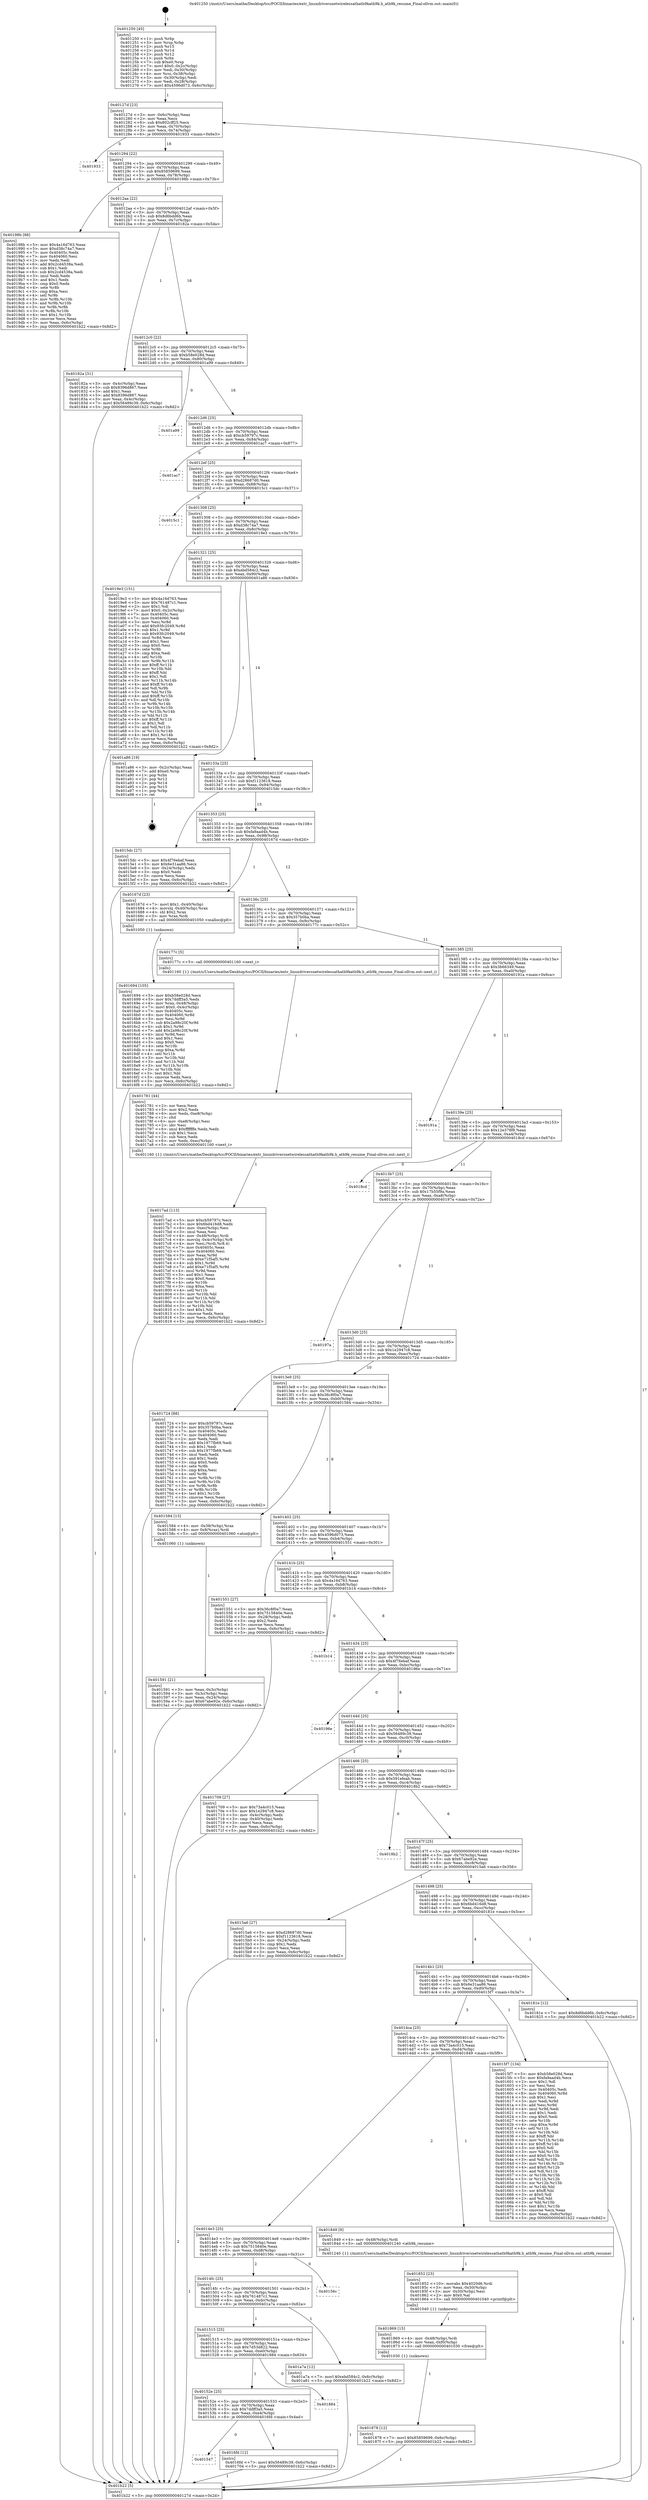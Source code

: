 digraph "0x401250" {
  label = "0x401250 (/mnt/c/Users/mathe/Desktop/tcc/POCII/binaries/extr_linuxdriversnetwirelessathath9kath9k.h_ath9k_resume_Final-ollvm.out::main(0))"
  labelloc = "t"
  node[shape=record]

  Entry [label="",width=0.3,height=0.3,shape=circle,fillcolor=black,style=filled]
  "0x40127d" [label="{
     0x40127d [23]\l
     | [instrs]\l
     &nbsp;&nbsp;0x40127d \<+3\>: mov -0x6c(%rbp),%eax\l
     &nbsp;&nbsp;0x401280 \<+2\>: mov %eax,%ecx\l
     &nbsp;&nbsp;0x401282 \<+6\>: sub $0x802cff25,%ecx\l
     &nbsp;&nbsp;0x401288 \<+3\>: mov %eax,-0x70(%rbp)\l
     &nbsp;&nbsp;0x40128b \<+3\>: mov %ecx,-0x74(%rbp)\l
     &nbsp;&nbsp;0x40128e \<+6\>: je 0000000000401933 \<main+0x6e3\>\l
  }"]
  "0x401933" [label="{
     0x401933\l
  }", style=dashed]
  "0x401294" [label="{
     0x401294 [22]\l
     | [instrs]\l
     &nbsp;&nbsp;0x401294 \<+5\>: jmp 0000000000401299 \<main+0x49\>\l
     &nbsp;&nbsp;0x401299 \<+3\>: mov -0x70(%rbp),%eax\l
     &nbsp;&nbsp;0x40129c \<+5\>: sub $0x85859699,%eax\l
     &nbsp;&nbsp;0x4012a1 \<+3\>: mov %eax,-0x78(%rbp)\l
     &nbsp;&nbsp;0x4012a4 \<+6\>: je 000000000040198b \<main+0x73b\>\l
  }"]
  Exit [label="",width=0.3,height=0.3,shape=circle,fillcolor=black,style=filled,peripheries=2]
  "0x40198b" [label="{
     0x40198b [88]\l
     | [instrs]\l
     &nbsp;&nbsp;0x40198b \<+5\>: mov $0x4a16d763,%eax\l
     &nbsp;&nbsp;0x401990 \<+5\>: mov $0xd38c74a7,%ecx\l
     &nbsp;&nbsp;0x401995 \<+7\>: mov 0x40405c,%edx\l
     &nbsp;&nbsp;0x40199c \<+7\>: mov 0x404060,%esi\l
     &nbsp;&nbsp;0x4019a3 \<+2\>: mov %edx,%edi\l
     &nbsp;&nbsp;0x4019a5 \<+6\>: add $0x2cd4538a,%edi\l
     &nbsp;&nbsp;0x4019ab \<+3\>: sub $0x1,%edi\l
     &nbsp;&nbsp;0x4019ae \<+6\>: sub $0x2cd4538a,%edi\l
     &nbsp;&nbsp;0x4019b4 \<+3\>: imul %edi,%edx\l
     &nbsp;&nbsp;0x4019b7 \<+3\>: and $0x1,%edx\l
     &nbsp;&nbsp;0x4019ba \<+3\>: cmp $0x0,%edx\l
     &nbsp;&nbsp;0x4019bd \<+4\>: sete %r8b\l
     &nbsp;&nbsp;0x4019c1 \<+3\>: cmp $0xa,%esi\l
     &nbsp;&nbsp;0x4019c4 \<+4\>: setl %r9b\l
     &nbsp;&nbsp;0x4019c8 \<+3\>: mov %r8b,%r10b\l
     &nbsp;&nbsp;0x4019cb \<+3\>: and %r9b,%r10b\l
     &nbsp;&nbsp;0x4019ce \<+3\>: xor %r9b,%r8b\l
     &nbsp;&nbsp;0x4019d1 \<+3\>: or %r8b,%r10b\l
     &nbsp;&nbsp;0x4019d4 \<+4\>: test $0x1,%r10b\l
     &nbsp;&nbsp;0x4019d8 \<+3\>: cmovne %ecx,%eax\l
     &nbsp;&nbsp;0x4019db \<+3\>: mov %eax,-0x6c(%rbp)\l
     &nbsp;&nbsp;0x4019de \<+5\>: jmp 0000000000401b22 \<main+0x8d2\>\l
  }"]
  "0x4012aa" [label="{
     0x4012aa [22]\l
     | [instrs]\l
     &nbsp;&nbsp;0x4012aa \<+5\>: jmp 00000000004012af \<main+0x5f\>\l
     &nbsp;&nbsp;0x4012af \<+3\>: mov -0x70(%rbp),%eax\l
     &nbsp;&nbsp;0x4012b2 \<+5\>: sub $0x8d6bdd6b,%eax\l
     &nbsp;&nbsp;0x4012b7 \<+3\>: mov %eax,-0x7c(%rbp)\l
     &nbsp;&nbsp;0x4012ba \<+6\>: je 000000000040182a \<main+0x5da\>\l
  }"]
  "0x401878" [label="{
     0x401878 [12]\l
     | [instrs]\l
     &nbsp;&nbsp;0x401878 \<+7\>: movl $0x85859699,-0x6c(%rbp)\l
     &nbsp;&nbsp;0x40187f \<+5\>: jmp 0000000000401b22 \<main+0x8d2\>\l
  }"]
  "0x40182a" [label="{
     0x40182a [31]\l
     | [instrs]\l
     &nbsp;&nbsp;0x40182a \<+3\>: mov -0x4c(%rbp),%eax\l
     &nbsp;&nbsp;0x40182d \<+5\>: sub $0x8396d867,%eax\l
     &nbsp;&nbsp;0x401832 \<+3\>: add $0x1,%eax\l
     &nbsp;&nbsp;0x401835 \<+5\>: add $0x8396d867,%eax\l
     &nbsp;&nbsp;0x40183a \<+3\>: mov %eax,-0x4c(%rbp)\l
     &nbsp;&nbsp;0x40183d \<+7\>: movl $0x56489c39,-0x6c(%rbp)\l
     &nbsp;&nbsp;0x401844 \<+5\>: jmp 0000000000401b22 \<main+0x8d2\>\l
  }"]
  "0x4012c0" [label="{
     0x4012c0 [22]\l
     | [instrs]\l
     &nbsp;&nbsp;0x4012c0 \<+5\>: jmp 00000000004012c5 \<main+0x75\>\l
     &nbsp;&nbsp;0x4012c5 \<+3\>: mov -0x70(%rbp),%eax\l
     &nbsp;&nbsp;0x4012c8 \<+5\>: sub $0xb58e028d,%eax\l
     &nbsp;&nbsp;0x4012cd \<+3\>: mov %eax,-0x80(%rbp)\l
     &nbsp;&nbsp;0x4012d0 \<+6\>: je 0000000000401a99 \<main+0x849\>\l
  }"]
  "0x401869" [label="{
     0x401869 [15]\l
     | [instrs]\l
     &nbsp;&nbsp;0x401869 \<+4\>: mov -0x48(%rbp),%rdi\l
     &nbsp;&nbsp;0x40186d \<+6\>: mov %eax,-0xf0(%rbp)\l
     &nbsp;&nbsp;0x401873 \<+5\>: call 0000000000401030 \<free@plt\>\l
     | [calls]\l
     &nbsp;&nbsp;0x401030 \{1\} (unknown)\l
  }"]
  "0x401a99" [label="{
     0x401a99\l
  }", style=dashed]
  "0x4012d6" [label="{
     0x4012d6 [25]\l
     | [instrs]\l
     &nbsp;&nbsp;0x4012d6 \<+5\>: jmp 00000000004012db \<main+0x8b\>\l
     &nbsp;&nbsp;0x4012db \<+3\>: mov -0x70(%rbp),%eax\l
     &nbsp;&nbsp;0x4012de \<+5\>: sub $0xcb59797c,%eax\l
     &nbsp;&nbsp;0x4012e3 \<+6\>: mov %eax,-0x84(%rbp)\l
     &nbsp;&nbsp;0x4012e9 \<+6\>: je 0000000000401ac7 \<main+0x877\>\l
  }"]
  "0x401852" [label="{
     0x401852 [23]\l
     | [instrs]\l
     &nbsp;&nbsp;0x401852 \<+10\>: movabs $0x4020d6,%rdi\l
     &nbsp;&nbsp;0x40185c \<+3\>: mov %eax,-0x50(%rbp)\l
     &nbsp;&nbsp;0x40185f \<+3\>: mov -0x50(%rbp),%esi\l
     &nbsp;&nbsp;0x401862 \<+2\>: mov $0x0,%al\l
     &nbsp;&nbsp;0x401864 \<+5\>: call 0000000000401040 \<printf@plt\>\l
     | [calls]\l
     &nbsp;&nbsp;0x401040 \{1\} (unknown)\l
  }"]
  "0x401ac7" [label="{
     0x401ac7\l
  }", style=dashed]
  "0x4012ef" [label="{
     0x4012ef [25]\l
     | [instrs]\l
     &nbsp;&nbsp;0x4012ef \<+5\>: jmp 00000000004012f4 \<main+0xa4\>\l
     &nbsp;&nbsp;0x4012f4 \<+3\>: mov -0x70(%rbp),%eax\l
     &nbsp;&nbsp;0x4012f7 \<+5\>: sub $0xd28687d0,%eax\l
     &nbsp;&nbsp;0x4012fc \<+6\>: mov %eax,-0x88(%rbp)\l
     &nbsp;&nbsp;0x401302 \<+6\>: je 00000000004015c1 \<main+0x371\>\l
  }"]
  "0x4017ad" [label="{
     0x4017ad [113]\l
     | [instrs]\l
     &nbsp;&nbsp;0x4017ad \<+5\>: mov $0xcb59797c,%ecx\l
     &nbsp;&nbsp;0x4017b2 \<+5\>: mov $0x6bd416d8,%edx\l
     &nbsp;&nbsp;0x4017b7 \<+6\>: mov -0xec(%rbp),%esi\l
     &nbsp;&nbsp;0x4017bd \<+3\>: imul %eax,%esi\l
     &nbsp;&nbsp;0x4017c0 \<+4\>: mov -0x48(%rbp),%rdi\l
     &nbsp;&nbsp;0x4017c4 \<+4\>: movslq -0x4c(%rbp),%r8\l
     &nbsp;&nbsp;0x4017c8 \<+4\>: mov %esi,(%rdi,%r8,4)\l
     &nbsp;&nbsp;0x4017cc \<+7\>: mov 0x40405c,%eax\l
     &nbsp;&nbsp;0x4017d3 \<+7\>: mov 0x404060,%esi\l
     &nbsp;&nbsp;0x4017da \<+3\>: mov %eax,%r9d\l
     &nbsp;&nbsp;0x4017dd \<+7\>: sub $0xe71f5af5,%r9d\l
     &nbsp;&nbsp;0x4017e4 \<+4\>: sub $0x1,%r9d\l
     &nbsp;&nbsp;0x4017e8 \<+7\>: add $0xe71f5af5,%r9d\l
     &nbsp;&nbsp;0x4017ef \<+4\>: imul %r9d,%eax\l
     &nbsp;&nbsp;0x4017f3 \<+3\>: and $0x1,%eax\l
     &nbsp;&nbsp;0x4017f6 \<+3\>: cmp $0x0,%eax\l
     &nbsp;&nbsp;0x4017f9 \<+4\>: sete %r10b\l
     &nbsp;&nbsp;0x4017fd \<+3\>: cmp $0xa,%esi\l
     &nbsp;&nbsp;0x401800 \<+4\>: setl %r11b\l
     &nbsp;&nbsp;0x401804 \<+3\>: mov %r10b,%bl\l
     &nbsp;&nbsp;0x401807 \<+3\>: and %r11b,%bl\l
     &nbsp;&nbsp;0x40180a \<+3\>: xor %r11b,%r10b\l
     &nbsp;&nbsp;0x40180d \<+3\>: or %r10b,%bl\l
     &nbsp;&nbsp;0x401810 \<+3\>: test $0x1,%bl\l
     &nbsp;&nbsp;0x401813 \<+3\>: cmovne %edx,%ecx\l
     &nbsp;&nbsp;0x401816 \<+3\>: mov %ecx,-0x6c(%rbp)\l
     &nbsp;&nbsp;0x401819 \<+5\>: jmp 0000000000401b22 \<main+0x8d2\>\l
  }"]
  "0x4015c1" [label="{
     0x4015c1\l
  }", style=dashed]
  "0x401308" [label="{
     0x401308 [25]\l
     | [instrs]\l
     &nbsp;&nbsp;0x401308 \<+5\>: jmp 000000000040130d \<main+0xbd\>\l
     &nbsp;&nbsp;0x40130d \<+3\>: mov -0x70(%rbp),%eax\l
     &nbsp;&nbsp;0x401310 \<+5\>: sub $0xd38c74a7,%eax\l
     &nbsp;&nbsp;0x401315 \<+6\>: mov %eax,-0x8c(%rbp)\l
     &nbsp;&nbsp;0x40131b \<+6\>: je 00000000004019e3 \<main+0x793\>\l
  }"]
  "0x401781" [label="{
     0x401781 [44]\l
     | [instrs]\l
     &nbsp;&nbsp;0x401781 \<+2\>: xor %ecx,%ecx\l
     &nbsp;&nbsp;0x401783 \<+5\>: mov $0x2,%edx\l
     &nbsp;&nbsp;0x401788 \<+6\>: mov %edx,-0xe8(%rbp)\l
     &nbsp;&nbsp;0x40178e \<+1\>: cltd\l
     &nbsp;&nbsp;0x40178f \<+6\>: mov -0xe8(%rbp),%esi\l
     &nbsp;&nbsp;0x401795 \<+2\>: idiv %esi\l
     &nbsp;&nbsp;0x401797 \<+6\>: imul $0xfffffffe,%edx,%edx\l
     &nbsp;&nbsp;0x40179d \<+3\>: sub $0x1,%ecx\l
     &nbsp;&nbsp;0x4017a0 \<+2\>: sub %ecx,%edx\l
     &nbsp;&nbsp;0x4017a2 \<+6\>: mov %edx,-0xec(%rbp)\l
     &nbsp;&nbsp;0x4017a8 \<+5\>: call 0000000000401160 \<next_i\>\l
     | [calls]\l
     &nbsp;&nbsp;0x401160 \{1\} (/mnt/c/Users/mathe/Desktop/tcc/POCII/binaries/extr_linuxdriversnetwirelessathath9kath9k.h_ath9k_resume_Final-ollvm.out::next_i)\l
  }"]
  "0x4019e3" [label="{
     0x4019e3 [151]\l
     | [instrs]\l
     &nbsp;&nbsp;0x4019e3 \<+5\>: mov $0x4a16d763,%eax\l
     &nbsp;&nbsp;0x4019e8 \<+5\>: mov $0x761487c1,%ecx\l
     &nbsp;&nbsp;0x4019ed \<+2\>: mov $0x1,%dl\l
     &nbsp;&nbsp;0x4019ef \<+7\>: movl $0x0,-0x2c(%rbp)\l
     &nbsp;&nbsp;0x4019f6 \<+7\>: mov 0x40405c,%esi\l
     &nbsp;&nbsp;0x4019fd \<+7\>: mov 0x404060,%edi\l
     &nbsp;&nbsp;0x401a04 \<+3\>: mov %esi,%r8d\l
     &nbsp;&nbsp;0x401a07 \<+7\>: add $0x93fc2049,%r8d\l
     &nbsp;&nbsp;0x401a0e \<+4\>: sub $0x1,%r8d\l
     &nbsp;&nbsp;0x401a12 \<+7\>: sub $0x93fc2049,%r8d\l
     &nbsp;&nbsp;0x401a19 \<+4\>: imul %r8d,%esi\l
     &nbsp;&nbsp;0x401a1d \<+3\>: and $0x1,%esi\l
     &nbsp;&nbsp;0x401a20 \<+3\>: cmp $0x0,%esi\l
     &nbsp;&nbsp;0x401a23 \<+4\>: sete %r9b\l
     &nbsp;&nbsp;0x401a27 \<+3\>: cmp $0xa,%edi\l
     &nbsp;&nbsp;0x401a2a \<+4\>: setl %r10b\l
     &nbsp;&nbsp;0x401a2e \<+3\>: mov %r9b,%r11b\l
     &nbsp;&nbsp;0x401a31 \<+4\>: xor $0xff,%r11b\l
     &nbsp;&nbsp;0x401a35 \<+3\>: mov %r10b,%bl\l
     &nbsp;&nbsp;0x401a38 \<+3\>: xor $0xff,%bl\l
     &nbsp;&nbsp;0x401a3b \<+3\>: xor $0x1,%dl\l
     &nbsp;&nbsp;0x401a3e \<+3\>: mov %r11b,%r14b\l
     &nbsp;&nbsp;0x401a41 \<+4\>: and $0xff,%r14b\l
     &nbsp;&nbsp;0x401a45 \<+3\>: and %dl,%r9b\l
     &nbsp;&nbsp;0x401a48 \<+3\>: mov %bl,%r15b\l
     &nbsp;&nbsp;0x401a4b \<+4\>: and $0xff,%r15b\l
     &nbsp;&nbsp;0x401a4f \<+3\>: and %dl,%r10b\l
     &nbsp;&nbsp;0x401a52 \<+3\>: or %r9b,%r14b\l
     &nbsp;&nbsp;0x401a55 \<+3\>: or %r10b,%r15b\l
     &nbsp;&nbsp;0x401a58 \<+3\>: xor %r15b,%r14b\l
     &nbsp;&nbsp;0x401a5b \<+3\>: or %bl,%r11b\l
     &nbsp;&nbsp;0x401a5e \<+4\>: xor $0xff,%r11b\l
     &nbsp;&nbsp;0x401a62 \<+3\>: or $0x1,%dl\l
     &nbsp;&nbsp;0x401a65 \<+3\>: and %dl,%r11b\l
     &nbsp;&nbsp;0x401a68 \<+3\>: or %r11b,%r14b\l
     &nbsp;&nbsp;0x401a6b \<+4\>: test $0x1,%r14b\l
     &nbsp;&nbsp;0x401a6f \<+3\>: cmovne %ecx,%eax\l
     &nbsp;&nbsp;0x401a72 \<+3\>: mov %eax,-0x6c(%rbp)\l
     &nbsp;&nbsp;0x401a75 \<+5\>: jmp 0000000000401b22 \<main+0x8d2\>\l
  }"]
  "0x401321" [label="{
     0x401321 [25]\l
     | [instrs]\l
     &nbsp;&nbsp;0x401321 \<+5\>: jmp 0000000000401326 \<main+0xd6\>\l
     &nbsp;&nbsp;0x401326 \<+3\>: mov -0x70(%rbp),%eax\l
     &nbsp;&nbsp;0x401329 \<+5\>: sub $0xebd584c2,%eax\l
     &nbsp;&nbsp;0x40132e \<+6\>: mov %eax,-0x90(%rbp)\l
     &nbsp;&nbsp;0x401334 \<+6\>: je 0000000000401a86 \<main+0x836\>\l
  }"]
  "0x401547" [label="{
     0x401547\l
  }", style=dashed]
  "0x401a86" [label="{
     0x401a86 [19]\l
     | [instrs]\l
     &nbsp;&nbsp;0x401a86 \<+3\>: mov -0x2c(%rbp),%eax\l
     &nbsp;&nbsp;0x401a89 \<+7\>: add $0xe0,%rsp\l
     &nbsp;&nbsp;0x401a90 \<+1\>: pop %rbx\l
     &nbsp;&nbsp;0x401a91 \<+2\>: pop %r12\l
     &nbsp;&nbsp;0x401a93 \<+2\>: pop %r14\l
     &nbsp;&nbsp;0x401a95 \<+2\>: pop %r15\l
     &nbsp;&nbsp;0x401a97 \<+1\>: pop %rbp\l
     &nbsp;&nbsp;0x401a98 \<+1\>: ret\l
  }"]
  "0x40133a" [label="{
     0x40133a [25]\l
     | [instrs]\l
     &nbsp;&nbsp;0x40133a \<+5\>: jmp 000000000040133f \<main+0xef\>\l
     &nbsp;&nbsp;0x40133f \<+3\>: mov -0x70(%rbp),%eax\l
     &nbsp;&nbsp;0x401342 \<+5\>: sub $0xf1123618,%eax\l
     &nbsp;&nbsp;0x401347 \<+6\>: mov %eax,-0x94(%rbp)\l
     &nbsp;&nbsp;0x40134d \<+6\>: je 00000000004015dc \<main+0x38c\>\l
  }"]
  "0x4016fd" [label="{
     0x4016fd [12]\l
     | [instrs]\l
     &nbsp;&nbsp;0x4016fd \<+7\>: movl $0x56489c39,-0x6c(%rbp)\l
     &nbsp;&nbsp;0x401704 \<+5\>: jmp 0000000000401b22 \<main+0x8d2\>\l
  }"]
  "0x4015dc" [label="{
     0x4015dc [27]\l
     | [instrs]\l
     &nbsp;&nbsp;0x4015dc \<+5\>: mov $0x4f76ebaf,%eax\l
     &nbsp;&nbsp;0x4015e1 \<+5\>: mov $0x6e31aa86,%ecx\l
     &nbsp;&nbsp;0x4015e6 \<+3\>: mov -0x24(%rbp),%edx\l
     &nbsp;&nbsp;0x4015e9 \<+3\>: cmp $0x0,%edx\l
     &nbsp;&nbsp;0x4015ec \<+3\>: cmove %ecx,%eax\l
     &nbsp;&nbsp;0x4015ef \<+3\>: mov %eax,-0x6c(%rbp)\l
     &nbsp;&nbsp;0x4015f2 \<+5\>: jmp 0000000000401b22 \<main+0x8d2\>\l
  }"]
  "0x401353" [label="{
     0x401353 [25]\l
     | [instrs]\l
     &nbsp;&nbsp;0x401353 \<+5\>: jmp 0000000000401358 \<main+0x108\>\l
     &nbsp;&nbsp;0x401358 \<+3\>: mov -0x70(%rbp),%eax\l
     &nbsp;&nbsp;0x40135b \<+5\>: sub $0xfa9aad4b,%eax\l
     &nbsp;&nbsp;0x401360 \<+6\>: mov %eax,-0x98(%rbp)\l
     &nbsp;&nbsp;0x401366 \<+6\>: je 000000000040167d \<main+0x42d\>\l
  }"]
  "0x40152e" [label="{
     0x40152e [25]\l
     | [instrs]\l
     &nbsp;&nbsp;0x40152e \<+5\>: jmp 0000000000401533 \<main+0x2e3\>\l
     &nbsp;&nbsp;0x401533 \<+3\>: mov -0x70(%rbp),%eax\l
     &nbsp;&nbsp;0x401536 \<+5\>: sub $0x7ddff3a5,%eax\l
     &nbsp;&nbsp;0x40153b \<+6\>: mov %eax,-0xe4(%rbp)\l
     &nbsp;&nbsp;0x401541 \<+6\>: je 00000000004016fd \<main+0x4ad\>\l
  }"]
  "0x40167d" [label="{
     0x40167d [23]\l
     | [instrs]\l
     &nbsp;&nbsp;0x40167d \<+7\>: movl $0x1,-0x40(%rbp)\l
     &nbsp;&nbsp;0x401684 \<+4\>: movslq -0x40(%rbp),%rax\l
     &nbsp;&nbsp;0x401688 \<+4\>: shl $0x2,%rax\l
     &nbsp;&nbsp;0x40168c \<+3\>: mov %rax,%rdi\l
     &nbsp;&nbsp;0x40168f \<+5\>: call 0000000000401050 \<malloc@plt\>\l
     | [calls]\l
     &nbsp;&nbsp;0x401050 \{1\} (unknown)\l
  }"]
  "0x40136c" [label="{
     0x40136c [25]\l
     | [instrs]\l
     &nbsp;&nbsp;0x40136c \<+5\>: jmp 0000000000401371 \<main+0x121\>\l
     &nbsp;&nbsp;0x401371 \<+3\>: mov -0x70(%rbp),%eax\l
     &nbsp;&nbsp;0x401374 \<+5\>: sub $0x357b0ba,%eax\l
     &nbsp;&nbsp;0x401379 \<+6\>: mov %eax,-0x9c(%rbp)\l
     &nbsp;&nbsp;0x40137f \<+6\>: je 000000000040177c \<main+0x52c\>\l
  }"]
  "0x401884" [label="{
     0x401884\l
  }", style=dashed]
  "0x40177c" [label="{
     0x40177c [5]\l
     | [instrs]\l
     &nbsp;&nbsp;0x40177c \<+5\>: call 0000000000401160 \<next_i\>\l
     | [calls]\l
     &nbsp;&nbsp;0x401160 \{1\} (/mnt/c/Users/mathe/Desktop/tcc/POCII/binaries/extr_linuxdriversnetwirelessathath9kath9k.h_ath9k_resume_Final-ollvm.out::next_i)\l
  }"]
  "0x401385" [label="{
     0x401385 [25]\l
     | [instrs]\l
     &nbsp;&nbsp;0x401385 \<+5\>: jmp 000000000040138a \<main+0x13a\>\l
     &nbsp;&nbsp;0x40138a \<+3\>: mov -0x70(%rbp),%eax\l
     &nbsp;&nbsp;0x40138d \<+5\>: sub $0x3b66349,%eax\l
     &nbsp;&nbsp;0x401392 \<+6\>: mov %eax,-0xa0(%rbp)\l
     &nbsp;&nbsp;0x401398 \<+6\>: je 000000000040191a \<main+0x6ca\>\l
  }"]
  "0x401515" [label="{
     0x401515 [25]\l
     | [instrs]\l
     &nbsp;&nbsp;0x401515 \<+5\>: jmp 000000000040151a \<main+0x2ca\>\l
     &nbsp;&nbsp;0x40151a \<+3\>: mov -0x70(%rbp),%eax\l
     &nbsp;&nbsp;0x40151d \<+5\>: sub $0x7d53d822,%eax\l
     &nbsp;&nbsp;0x401522 \<+6\>: mov %eax,-0xe0(%rbp)\l
     &nbsp;&nbsp;0x401528 \<+6\>: je 0000000000401884 \<main+0x634\>\l
  }"]
  "0x40191a" [label="{
     0x40191a\l
  }", style=dashed]
  "0x40139e" [label="{
     0x40139e [25]\l
     | [instrs]\l
     &nbsp;&nbsp;0x40139e \<+5\>: jmp 00000000004013a3 \<main+0x153\>\l
     &nbsp;&nbsp;0x4013a3 \<+3\>: mov -0x70(%rbp),%eax\l
     &nbsp;&nbsp;0x4013a6 \<+5\>: sub $0x12e378f8,%eax\l
     &nbsp;&nbsp;0x4013ab \<+6\>: mov %eax,-0xa4(%rbp)\l
     &nbsp;&nbsp;0x4013b1 \<+6\>: je 00000000004018cd \<main+0x67d\>\l
  }"]
  "0x401a7a" [label="{
     0x401a7a [12]\l
     | [instrs]\l
     &nbsp;&nbsp;0x401a7a \<+7\>: movl $0xebd584c2,-0x6c(%rbp)\l
     &nbsp;&nbsp;0x401a81 \<+5\>: jmp 0000000000401b22 \<main+0x8d2\>\l
  }"]
  "0x4018cd" [label="{
     0x4018cd\l
  }", style=dashed]
  "0x4013b7" [label="{
     0x4013b7 [25]\l
     | [instrs]\l
     &nbsp;&nbsp;0x4013b7 \<+5\>: jmp 00000000004013bc \<main+0x16c\>\l
     &nbsp;&nbsp;0x4013bc \<+3\>: mov -0x70(%rbp),%eax\l
     &nbsp;&nbsp;0x4013bf \<+5\>: sub $0x17b55f9a,%eax\l
     &nbsp;&nbsp;0x4013c4 \<+6\>: mov %eax,-0xa8(%rbp)\l
     &nbsp;&nbsp;0x4013ca \<+6\>: je 000000000040197a \<main+0x72a\>\l
  }"]
  "0x4014fc" [label="{
     0x4014fc [25]\l
     | [instrs]\l
     &nbsp;&nbsp;0x4014fc \<+5\>: jmp 0000000000401501 \<main+0x2b1\>\l
     &nbsp;&nbsp;0x401501 \<+3\>: mov -0x70(%rbp),%eax\l
     &nbsp;&nbsp;0x401504 \<+5\>: sub $0x761487c1,%eax\l
     &nbsp;&nbsp;0x401509 \<+6\>: mov %eax,-0xdc(%rbp)\l
     &nbsp;&nbsp;0x40150f \<+6\>: je 0000000000401a7a \<main+0x82a\>\l
  }"]
  "0x40197a" [label="{
     0x40197a\l
  }", style=dashed]
  "0x4013d0" [label="{
     0x4013d0 [25]\l
     | [instrs]\l
     &nbsp;&nbsp;0x4013d0 \<+5\>: jmp 00000000004013d5 \<main+0x185\>\l
     &nbsp;&nbsp;0x4013d5 \<+3\>: mov -0x70(%rbp),%eax\l
     &nbsp;&nbsp;0x4013d8 \<+5\>: sub $0x1e2947c8,%eax\l
     &nbsp;&nbsp;0x4013dd \<+6\>: mov %eax,-0xac(%rbp)\l
     &nbsp;&nbsp;0x4013e3 \<+6\>: je 0000000000401724 \<main+0x4d4\>\l
  }"]
  "0x40156c" [label="{
     0x40156c\l
  }", style=dashed]
  "0x401724" [label="{
     0x401724 [88]\l
     | [instrs]\l
     &nbsp;&nbsp;0x401724 \<+5\>: mov $0xcb59797c,%eax\l
     &nbsp;&nbsp;0x401729 \<+5\>: mov $0x357b0ba,%ecx\l
     &nbsp;&nbsp;0x40172e \<+7\>: mov 0x40405c,%edx\l
     &nbsp;&nbsp;0x401735 \<+7\>: mov 0x404060,%esi\l
     &nbsp;&nbsp;0x40173c \<+2\>: mov %edx,%edi\l
     &nbsp;&nbsp;0x40173e \<+6\>: add $0x1977fb69,%edi\l
     &nbsp;&nbsp;0x401744 \<+3\>: sub $0x1,%edi\l
     &nbsp;&nbsp;0x401747 \<+6\>: sub $0x1977fb69,%edi\l
     &nbsp;&nbsp;0x40174d \<+3\>: imul %edi,%edx\l
     &nbsp;&nbsp;0x401750 \<+3\>: and $0x1,%edx\l
     &nbsp;&nbsp;0x401753 \<+3\>: cmp $0x0,%edx\l
     &nbsp;&nbsp;0x401756 \<+4\>: sete %r8b\l
     &nbsp;&nbsp;0x40175a \<+3\>: cmp $0xa,%esi\l
     &nbsp;&nbsp;0x40175d \<+4\>: setl %r9b\l
     &nbsp;&nbsp;0x401761 \<+3\>: mov %r8b,%r10b\l
     &nbsp;&nbsp;0x401764 \<+3\>: and %r9b,%r10b\l
     &nbsp;&nbsp;0x401767 \<+3\>: xor %r9b,%r8b\l
     &nbsp;&nbsp;0x40176a \<+3\>: or %r8b,%r10b\l
     &nbsp;&nbsp;0x40176d \<+4\>: test $0x1,%r10b\l
     &nbsp;&nbsp;0x401771 \<+3\>: cmovne %ecx,%eax\l
     &nbsp;&nbsp;0x401774 \<+3\>: mov %eax,-0x6c(%rbp)\l
     &nbsp;&nbsp;0x401777 \<+5\>: jmp 0000000000401b22 \<main+0x8d2\>\l
  }"]
  "0x4013e9" [label="{
     0x4013e9 [25]\l
     | [instrs]\l
     &nbsp;&nbsp;0x4013e9 \<+5\>: jmp 00000000004013ee \<main+0x19e\>\l
     &nbsp;&nbsp;0x4013ee \<+3\>: mov -0x70(%rbp),%eax\l
     &nbsp;&nbsp;0x4013f1 \<+5\>: sub $0x36c8f0a7,%eax\l
     &nbsp;&nbsp;0x4013f6 \<+6\>: mov %eax,-0xb0(%rbp)\l
     &nbsp;&nbsp;0x4013fc \<+6\>: je 0000000000401584 \<main+0x334\>\l
  }"]
  "0x4014e3" [label="{
     0x4014e3 [25]\l
     | [instrs]\l
     &nbsp;&nbsp;0x4014e3 \<+5\>: jmp 00000000004014e8 \<main+0x298\>\l
     &nbsp;&nbsp;0x4014e8 \<+3\>: mov -0x70(%rbp),%eax\l
     &nbsp;&nbsp;0x4014eb \<+5\>: sub $0x7515840e,%eax\l
     &nbsp;&nbsp;0x4014f0 \<+6\>: mov %eax,-0xd8(%rbp)\l
     &nbsp;&nbsp;0x4014f6 \<+6\>: je 000000000040156c \<main+0x31c\>\l
  }"]
  "0x401584" [label="{
     0x401584 [13]\l
     | [instrs]\l
     &nbsp;&nbsp;0x401584 \<+4\>: mov -0x38(%rbp),%rax\l
     &nbsp;&nbsp;0x401588 \<+4\>: mov 0x8(%rax),%rdi\l
     &nbsp;&nbsp;0x40158c \<+5\>: call 0000000000401060 \<atoi@plt\>\l
     | [calls]\l
     &nbsp;&nbsp;0x401060 \{1\} (unknown)\l
  }"]
  "0x401402" [label="{
     0x401402 [25]\l
     | [instrs]\l
     &nbsp;&nbsp;0x401402 \<+5\>: jmp 0000000000401407 \<main+0x1b7\>\l
     &nbsp;&nbsp;0x401407 \<+3\>: mov -0x70(%rbp),%eax\l
     &nbsp;&nbsp;0x40140a \<+5\>: sub $0x4596d073,%eax\l
     &nbsp;&nbsp;0x40140f \<+6\>: mov %eax,-0xb4(%rbp)\l
     &nbsp;&nbsp;0x401415 \<+6\>: je 0000000000401551 \<main+0x301\>\l
  }"]
  "0x401849" [label="{
     0x401849 [9]\l
     | [instrs]\l
     &nbsp;&nbsp;0x401849 \<+4\>: mov -0x48(%rbp),%rdi\l
     &nbsp;&nbsp;0x40184d \<+5\>: call 0000000000401240 \<ath9k_resume\>\l
     | [calls]\l
     &nbsp;&nbsp;0x401240 \{1\} (/mnt/c/Users/mathe/Desktop/tcc/POCII/binaries/extr_linuxdriversnetwirelessathath9kath9k.h_ath9k_resume_Final-ollvm.out::ath9k_resume)\l
  }"]
  "0x401551" [label="{
     0x401551 [27]\l
     | [instrs]\l
     &nbsp;&nbsp;0x401551 \<+5\>: mov $0x36c8f0a7,%eax\l
     &nbsp;&nbsp;0x401556 \<+5\>: mov $0x7515840e,%ecx\l
     &nbsp;&nbsp;0x40155b \<+3\>: mov -0x28(%rbp),%edx\l
     &nbsp;&nbsp;0x40155e \<+3\>: cmp $0x2,%edx\l
     &nbsp;&nbsp;0x401561 \<+3\>: cmovne %ecx,%eax\l
     &nbsp;&nbsp;0x401564 \<+3\>: mov %eax,-0x6c(%rbp)\l
     &nbsp;&nbsp;0x401567 \<+5\>: jmp 0000000000401b22 \<main+0x8d2\>\l
  }"]
  "0x40141b" [label="{
     0x40141b [25]\l
     | [instrs]\l
     &nbsp;&nbsp;0x40141b \<+5\>: jmp 0000000000401420 \<main+0x1d0\>\l
     &nbsp;&nbsp;0x401420 \<+3\>: mov -0x70(%rbp),%eax\l
     &nbsp;&nbsp;0x401423 \<+5\>: sub $0x4a16d763,%eax\l
     &nbsp;&nbsp;0x401428 \<+6\>: mov %eax,-0xb8(%rbp)\l
     &nbsp;&nbsp;0x40142e \<+6\>: je 0000000000401b14 \<main+0x8c4\>\l
  }"]
  "0x401b22" [label="{
     0x401b22 [5]\l
     | [instrs]\l
     &nbsp;&nbsp;0x401b22 \<+5\>: jmp 000000000040127d \<main+0x2d\>\l
  }"]
  "0x401250" [label="{
     0x401250 [45]\l
     | [instrs]\l
     &nbsp;&nbsp;0x401250 \<+1\>: push %rbp\l
     &nbsp;&nbsp;0x401251 \<+3\>: mov %rsp,%rbp\l
     &nbsp;&nbsp;0x401254 \<+2\>: push %r15\l
     &nbsp;&nbsp;0x401256 \<+2\>: push %r14\l
     &nbsp;&nbsp;0x401258 \<+2\>: push %r12\l
     &nbsp;&nbsp;0x40125a \<+1\>: push %rbx\l
     &nbsp;&nbsp;0x40125b \<+7\>: sub $0xe0,%rsp\l
     &nbsp;&nbsp;0x401262 \<+7\>: movl $0x0,-0x2c(%rbp)\l
     &nbsp;&nbsp;0x401269 \<+3\>: mov %edi,-0x30(%rbp)\l
     &nbsp;&nbsp;0x40126c \<+4\>: mov %rsi,-0x38(%rbp)\l
     &nbsp;&nbsp;0x401270 \<+3\>: mov -0x30(%rbp),%edi\l
     &nbsp;&nbsp;0x401273 \<+3\>: mov %edi,-0x28(%rbp)\l
     &nbsp;&nbsp;0x401276 \<+7\>: movl $0x4596d073,-0x6c(%rbp)\l
  }"]
  "0x401591" [label="{
     0x401591 [21]\l
     | [instrs]\l
     &nbsp;&nbsp;0x401591 \<+3\>: mov %eax,-0x3c(%rbp)\l
     &nbsp;&nbsp;0x401594 \<+3\>: mov -0x3c(%rbp),%eax\l
     &nbsp;&nbsp;0x401597 \<+3\>: mov %eax,-0x24(%rbp)\l
     &nbsp;&nbsp;0x40159a \<+7\>: movl $0x67abe92e,-0x6c(%rbp)\l
     &nbsp;&nbsp;0x4015a1 \<+5\>: jmp 0000000000401b22 \<main+0x8d2\>\l
  }"]
  "0x401694" [label="{
     0x401694 [105]\l
     | [instrs]\l
     &nbsp;&nbsp;0x401694 \<+5\>: mov $0xb58e028d,%ecx\l
     &nbsp;&nbsp;0x401699 \<+5\>: mov $0x7ddff3a5,%edx\l
     &nbsp;&nbsp;0x40169e \<+4\>: mov %rax,-0x48(%rbp)\l
     &nbsp;&nbsp;0x4016a2 \<+7\>: movl $0x0,-0x4c(%rbp)\l
     &nbsp;&nbsp;0x4016a9 \<+7\>: mov 0x40405c,%esi\l
     &nbsp;&nbsp;0x4016b0 \<+8\>: mov 0x404060,%r8d\l
     &nbsp;&nbsp;0x4016b8 \<+3\>: mov %esi,%r9d\l
     &nbsp;&nbsp;0x4016bb \<+7\>: sub $0x2a98c20f,%r9d\l
     &nbsp;&nbsp;0x4016c2 \<+4\>: sub $0x1,%r9d\l
     &nbsp;&nbsp;0x4016c6 \<+7\>: add $0x2a98c20f,%r9d\l
     &nbsp;&nbsp;0x4016cd \<+4\>: imul %r9d,%esi\l
     &nbsp;&nbsp;0x4016d1 \<+3\>: and $0x1,%esi\l
     &nbsp;&nbsp;0x4016d4 \<+3\>: cmp $0x0,%esi\l
     &nbsp;&nbsp;0x4016d7 \<+4\>: sete %r10b\l
     &nbsp;&nbsp;0x4016db \<+4\>: cmp $0xa,%r8d\l
     &nbsp;&nbsp;0x4016df \<+4\>: setl %r11b\l
     &nbsp;&nbsp;0x4016e3 \<+3\>: mov %r10b,%bl\l
     &nbsp;&nbsp;0x4016e6 \<+3\>: and %r11b,%bl\l
     &nbsp;&nbsp;0x4016e9 \<+3\>: xor %r11b,%r10b\l
     &nbsp;&nbsp;0x4016ec \<+3\>: or %r10b,%bl\l
     &nbsp;&nbsp;0x4016ef \<+3\>: test $0x1,%bl\l
     &nbsp;&nbsp;0x4016f2 \<+3\>: cmovne %edx,%ecx\l
     &nbsp;&nbsp;0x4016f5 \<+3\>: mov %ecx,-0x6c(%rbp)\l
     &nbsp;&nbsp;0x4016f8 \<+5\>: jmp 0000000000401b22 \<main+0x8d2\>\l
  }"]
  "0x401b14" [label="{
     0x401b14\l
  }", style=dashed]
  "0x401434" [label="{
     0x401434 [25]\l
     | [instrs]\l
     &nbsp;&nbsp;0x401434 \<+5\>: jmp 0000000000401439 \<main+0x1e9\>\l
     &nbsp;&nbsp;0x401439 \<+3\>: mov -0x70(%rbp),%eax\l
     &nbsp;&nbsp;0x40143c \<+5\>: sub $0x4f76ebaf,%eax\l
     &nbsp;&nbsp;0x401441 \<+6\>: mov %eax,-0xbc(%rbp)\l
     &nbsp;&nbsp;0x401447 \<+6\>: je 000000000040196e \<main+0x71e\>\l
  }"]
  "0x4014ca" [label="{
     0x4014ca [25]\l
     | [instrs]\l
     &nbsp;&nbsp;0x4014ca \<+5\>: jmp 00000000004014cf \<main+0x27f\>\l
     &nbsp;&nbsp;0x4014cf \<+3\>: mov -0x70(%rbp),%eax\l
     &nbsp;&nbsp;0x4014d2 \<+5\>: sub $0x73a4c015,%eax\l
     &nbsp;&nbsp;0x4014d7 \<+6\>: mov %eax,-0xd4(%rbp)\l
     &nbsp;&nbsp;0x4014dd \<+6\>: je 0000000000401849 \<main+0x5f9\>\l
  }"]
  "0x40196e" [label="{
     0x40196e\l
  }", style=dashed]
  "0x40144d" [label="{
     0x40144d [25]\l
     | [instrs]\l
     &nbsp;&nbsp;0x40144d \<+5\>: jmp 0000000000401452 \<main+0x202\>\l
     &nbsp;&nbsp;0x401452 \<+3\>: mov -0x70(%rbp),%eax\l
     &nbsp;&nbsp;0x401455 \<+5\>: sub $0x56489c39,%eax\l
     &nbsp;&nbsp;0x40145a \<+6\>: mov %eax,-0xc0(%rbp)\l
     &nbsp;&nbsp;0x401460 \<+6\>: je 0000000000401709 \<main+0x4b9\>\l
  }"]
  "0x4015f7" [label="{
     0x4015f7 [134]\l
     | [instrs]\l
     &nbsp;&nbsp;0x4015f7 \<+5\>: mov $0xb58e028d,%eax\l
     &nbsp;&nbsp;0x4015fc \<+5\>: mov $0xfa9aad4b,%ecx\l
     &nbsp;&nbsp;0x401601 \<+2\>: mov $0x1,%dl\l
     &nbsp;&nbsp;0x401603 \<+2\>: xor %esi,%esi\l
     &nbsp;&nbsp;0x401605 \<+7\>: mov 0x40405c,%edi\l
     &nbsp;&nbsp;0x40160c \<+8\>: mov 0x404060,%r8d\l
     &nbsp;&nbsp;0x401614 \<+3\>: sub $0x1,%esi\l
     &nbsp;&nbsp;0x401617 \<+3\>: mov %edi,%r9d\l
     &nbsp;&nbsp;0x40161a \<+3\>: add %esi,%r9d\l
     &nbsp;&nbsp;0x40161d \<+4\>: imul %r9d,%edi\l
     &nbsp;&nbsp;0x401621 \<+3\>: and $0x1,%edi\l
     &nbsp;&nbsp;0x401624 \<+3\>: cmp $0x0,%edi\l
     &nbsp;&nbsp;0x401627 \<+4\>: sete %r10b\l
     &nbsp;&nbsp;0x40162b \<+4\>: cmp $0xa,%r8d\l
     &nbsp;&nbsp;0x40162f \<+4\>: setl %r11b\l
     &nbsp;&nbsp;0x401633 \<+3\>: mov %r10b,%bl\l
     &nbsp;&nbsp;0x401636 \<+3\>: xor $0xff,%bl\l
     &nbsp;&nbsp;0x401639 \<+3\>: mov %r11b,%r14b\l
     &nbsp;&nbsp;0x40163c \<+4\>: xor $0xff,%r14b\l
     &nbsp;&nbsp;0x401640 \<+3\>: xor $0x0,%dl\l
     &nbsp;&nbsp;0x401643 \<+3\>: mov %bl,%r15b\l
     &nbsp;&nbsp;0x401646 \<+4\>: and $0x0,%r15b\l
     &nbsp;&nbsp;0x40164a \<+3\>: and %dl,%r10b\l
     &nbsp;&nbsp;0x40164d \<+3\>: mov %r14b,%r12b\l
     &nbsp;&nbsp;0x401650 \<+4\>: and $0x0,%r12b\l
     &nbsp;&nbsp;0x401654 \<+3\>: and %dl,%r11b\l
     &nbsp;&nbsp;0x401657 \<+3\>: or %r10b,%r15b\l
     &nbsp;&nbsp;0x40165a \<+3\>: or %r11b,%r12b\l
     &nbsp;&nbsp;0x40165d \<+3\>: xor %r12b,%r15b\l
     &nbsp;&nbsp;0x401660 \<+3\>: or %r14b,%bl\l
     &nbsp;&nbsp;0x401663 \<+3\>: xor $0xff,%bl\l
     &nbsp;&nbsp;0x401666 \<+3\>: or $0x0,%dl\l
     &nbsp;&nbsp;0x401669 \<+2\>: and %dl,%bl\l
     &nbsp;&nbsp;0x40166b \<+3\>: or %bl,%r15b\l
     &nbsp;&nbsp;0x40166e \<+4\>: test $0x1,%r15b\l
     &nbsp;&nbsp;0x401672 \<+3\>: cmovne %ecx,%eax\l
     &nbsp;&nbsp;0x401675 \<+3\>: mov %eax,-0x6c(%rbp)\l
     &nbsp;&nbsp;0x401678 \<+5\>: jmp 0000000000401b22 \<main+0x8d2\>\l
  }"]
  "0x401709" [label="{
     0x401709 [27]\l
     | [instrs]\l
     &nbsp;&nbsp;0x401709 \<+5\>: mov $0x73a4c015,%eax\l
     &nbsp;&nbsp;0x40170e \<+5\>: mov $0x1e2947c8,%ecx\l
     &nbsp;&nbsp;0x401713 \<+3\>: mov -0x4c(%rbp),%edx\l
     &nbsp;&nbsp;0x401716 \<+3\>: cmp -0x40(%rbp),%edx\l
     &nbsp;&nbsp;0x401719 \<+3\>: cmovl %ecx,%eax\l
     &nbsp;&nbsp;0x40171c \<+3\>: mov %eax,-0x6c(%rbp)\l
     &nbsp;&nbsp;0x40171f \<+5\>: jmp 0000000000401b22 \<main+0x8d2\>\l
  }"]
  "0x401466" [label="{
     0x401466 [25]\l
     | [instrs]\l
     &nbsp;&nbsp;0x401466 \<+5\>: jmp 000000000040146b \<main+0x21b\>\l
     &nbsp;&nbsp;0x40146b \<+3\>: mov -0x70(%rbp),%eax\l
     &nbsp;&nbsp;0x40146e \<+5\>: sub $0x591efeab,%eax\l
     &nbsp;&nbsp;0x401473 \<+6\>: mov %eax,-0xc4(%rbp)\l
     &nbsp;&nbsp;0x401479 \<+6\>: je 00000000004018b2 \<main+0x662\>\l
  }"]
  "0x4014b1" [label="{
     0x4014b1 [25]\l
     | [instrs]\l
     &nbsp;&nbsp;0x4014b1 \<+5\>: jmp 00000000004014b6 \<main+0x266\>\l
     &nbsp;&nbsp;0x4014b6 \<+3\>: mov -0x70(%rbp),%eax\l
     &nbsp;&nbsp;0x4014b9 \<+5\>: sub $0x6e31aa86,%eax\l
     &nbsp;&nbsp;0x4014be \<+6\>: mov %eax,-0xd0(%rbp)\l
     &nbsp;&nbsp;0x4014c4 \<+6\>: je 00000000004015f7 \<main+0x3a7\>\l
  }"]
  "0x4018b2" [label="{
     0x4018b2\l
  }", style=dashed]
  "0x40147f" [label="{
     0x40147f [25]\l
     | [instrs]\l
     &nbsp;&nbsp;0x40147f \<+5\>: jmp 0000000000401484 \<main+0x234\>\l
     &nbsp;&nbsp;0x401484 \<+3\>: mov -0x70(%rbp),%eax\l
     &nbsp;&nbsp;0x401487 \<+5\>: sub $0x67abe92e,%eax\l
     &nbsp;&nbsp;0x40148c \<+6\>: mov %eax,-0xc8(%rbp)\l
     &nbsp;&nbsp;0x401492 \<+6\>: je 00000000004015a6 \<main+0x356\>\l
  }"]
  "0x40181e" [label="{
     0x40181e [12]\l
     | [instrs]\l
     &nbsp;&nbsp;0x40181e \<+7\>: movl $0x8d6bdd6b,-0x6c(%rbp)\l
     &nbsp;&nbsp;0x401825 \<+5\>: jmp 0000000000401b22 \<main+0x8d2\>\l
  }"]
  "0x4015a6" [label="{
     0x4015a6 [27]\l
     | [instrs]\l
     &nbsp;&nbsp;0x4015a6 \<+5\>: mov $0xd28687d0,%eax\l
     &nbsp;&nbsp;0x4015ab \<+5\>: mov $0xf1123618,%ecx\l
     &nbsp;&nbsp;0x4015b0 \<+3\>: mov -0x24(%rbp),%edx\l
     &nbsp;&nbsp;0x4015b3 \<+3\>: cmp $0x1,%edx\l
     &nbsp;&nbsp;0x4015b6 \<+3\>: cmovl %ecx,%eax\l
     &nbsp;&nbsp;0x4015b9 \<+3\>: mov %eax,-0x6c(%rbp)\l
     &nbsp;&nbsp;0x4015bc \<+5\>: jmp 0000000000401b22 \<main+0x8d2\>\l
  }"]
  "0x401498" [label="{
     0x401498 [25]\l
     | [instrs]\l
     &nbsp;&nbsp;0x401498 \<+5\>: jmp 000000000040149d \<main+0x24d\>\l
     &nbsp;&nbsp;0x40149d \<+3\>: mov -0x70(%rbp),%eax\l
     &nbsp;&nbsp;0x4014a0 \<+5\>: sub $0x6bd416d8,%eax\l
     &nbsp;&nbsp;0x4014a5 \<+6\>: mov %eax,-0xcc(%rbp)\l
     &nbsp;&nbsp;0x4014ab \<+6\>: je 000000000040181e \<main+0x5ce\>\l
  }"]
  Entry -> "0x401250" [label=" 1"]
  "0x40127d" -> "0x401933" [label=" 0"]
  "0x40127d" -> "0x401294" [label=" 18"]
  "0x401a86" -> Exit [label=" 1"]
  "0x401294" -> "0x40198b" [label=" 1"]
  "0x401294" -> "0x4012aa" [label=" 17"]
  "0x401a7a" -> "0x401b22" [label=" 1"]
  "0x4012aa" -> "0x40182a" [label=" 1"]
  "0x4012aa" -> "0x4012c0" [label=" 16"]
  "0x4019e3" -> "0x401b22" [label=" 1"]
  "0x4012c0" -> "0x401a99" [label=" 0"]
  "0x4012c0" -> "0x4012d6" [label=" 16"]
  "0x40198b" -> "0x401b22" [label=" 1"]
  "0x4012d6" -> "0x401ac7" [label=" 0"]
  "0x4012d6" -> "0x4012ef" [label=" 16"]
  "0x401878" -> "0x401b22" [label=" 1"]
  "0x4012ef" -> "0x4015c1" [label=" 0"]
  "0x4012ef" -> "0x401308" [label=" 16"]
  "0x401869" -> "0x401878" [label=" 1"]
  "0x401308" -> "0x4019e3" [label=" 1"]
  "0x401308" -> "0x401321" [label=" 15"]
  "0x401852" -> "0x401869" [label=" 1"]
  "0x401321" -> "0x401a86" [label=" 1"]
  "0x401321" -> "0x40133a" [label=" 14"]
  "0x401849" -> "0x401852" [label=" 1"]
  "0x40133a" -> "0x4015dc" [label=" 1"]
  "0x40133a" -> "0x401353" [label=" 13"]
  "0x40182a" -> "0x401b22" [label=" 1"]
  "0x401353" -> "0x40167d" [label=" 1"]
  "0x401353" -> "0x40136c" [label=" 12"]
  "0x4017ad" -> "0x401b22" [label=" 1"]
  "0x40136c" -> "0x40177c" [label=" 1"]
  "0x40136c" -> "0x401385" [label=" 11"]
  "0x401781" -> "0x4017ad" [label=" 1"]
  "0x401385" -> "0x40191a" [label=" 0"]
  "0x401385" -> "0x40139e" [label=" 11"]
  "0x401724" -> "0x401b22" [label=" 1"]
  "0x40139e" -> "0x4018cd" [label=" 0"]
  "0x40139e" -> "0x4013b7" [label=" 11"]
  "0x401709" -> "0x401b22" [label=" 2"]
  "0x4013b7" -> "0x40197a" [label=" 0"]
  "0x4013b7" -> "0x4013d0" [label=" 11"]
  "0x40152e" -> "0x401547" [label=" 0"]
  "0x4013d0" -> "0x401724" [label=" 1"]
  "0x4013d0" -> "0x4013e9" [label=" 10"]
  "0x40152e" -> "0x4016fd" [label=" 1"]
  "0x4013e9" -> "0x401584" [label=" 1"]
  "0x4013e9" -> "0x401402" [label=" 9"]
  "0x401515" -> "0x40152e" [label=" 1"]
  "0x401402" -> "0x401551" [label=" 1"]
  "0x401402" -> "0x40141b" [label=" 8"]
  "0x401551" -> "0x401b22" [label=" 1"]
  "0x401250" -> "0x40127d" [label=" 1"]
  "0x401b22" -> "0x40127d" [label=" 17"]
  "0x401584" -> "0x401591" [label=" 1"]
  "0x401591" -> "0x401b22" [label=" 1"]
  "0x401515" -> "0x401884" [label=" 0"]
  "0x40141b" -> "0x401b14" [label=" 0"]
  "0x40141b" -> "0x401434" [label=" 8"]
  "0x4014fc" -> "0x401515" [label=" 1"]
  "0x401434" -> "0x40196e" [label=" 0"]
  "0x401434" -> "0x40144d" [label=" 8"]
  "0x4014fc" -> "0x401a7a" [label=" 1"]
  "0x40144d" -> "0x401709" [label=" 2"]
  "0x40144d" -> "0x401466" [label=" 6"]
  "0x4016fd" -> "0x401b22" [label=" 1"]
  "0x401466" -> "0x4018b2" [label=" 0"]
  "0x401466" -> "0x40147f" [label=" 6"]
  "0x4014e3" -> "0x40156c" [label=" 0"]
  "0x40147f" -> "0x4015a6" [label=" 1"]
  "0x40147f" -> "0x401498" [label=" 5"]
  "0x4015a6" -> "0x401b22" [label=" 1"]
  "0x4015dc" -> "0x401b22" [label=" 1"]
  "0x40181e" -> "0x401b22" [label=" 1"]
  "0x401498" -> "0x40181e" [label=" 1"]
  "0x401498" -> "0x4014b1" [label=" 4"]
  "0x4014e3" -> "0x4014fc" [label=" 2"]
  "0x4014b1" -> "0x4015f7" [label=" 1"]
  "0x4014b1" -> "0x4014ca" [label=" 3"]
  "0x4015f7" -> "0x401b22" [label=" 1"]
  "0x40167d" -> "0x401694" [label=" 1"]
  "0x401694" -> "0x401b22" [label=" 1"]
  "0x40177c" -> "0x401781" [label=" 1"]
  "0x4014ca" -> "0x401849" [label=" 1"]
  "0x4014ca" -> "0x4014e3" [label=" 2"]
}
